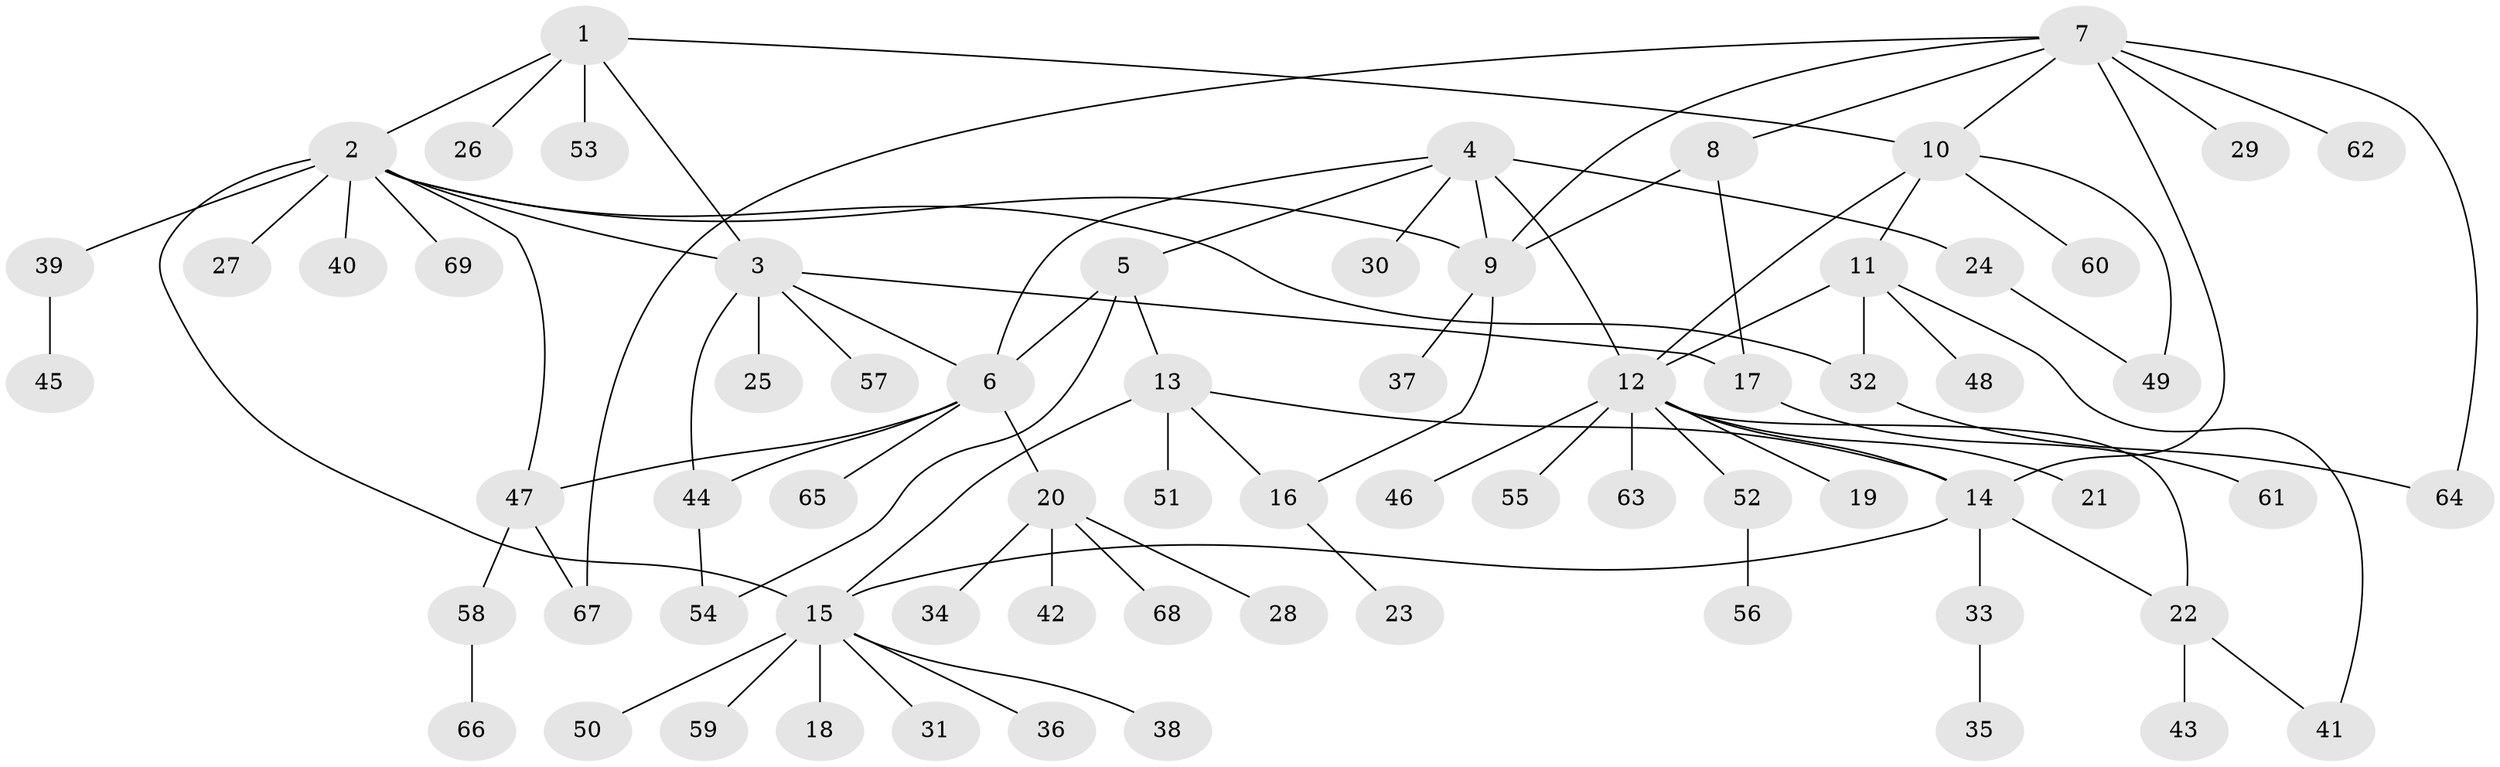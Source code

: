// Generated by graph-tools (version 1.1) at 2025/37/03/09/25 02:37:38]
// undirected, 69 vertices, 90 edges
graph export_dot {
graph [start="1"]
  node [color=gray90,style=filled];
  1;
  2;
  3;
  4;
  5;
  6;
  7;
  8;
  9;
  10;
  11;
  12;
  13;
  14;
  15;
  16;
  17;
  18;
  19;
  20;
  21;
  22;
  23;
  24;
  25;
  26;
  27;
  28;
  29;
  30;
  31;
  32;
  33;
  34;
  35;
  36;
  37;
  38;
  39;
  40;
  41;
  42;
  43;
  44;
  45;
  46;
  47;
  48;
  49;
  50;
  51;
  52;
  53;
  54;
  55;
  56;
  57;
  58;
  59;
  60;
  61;
  62;
  63;
  64;
  65;
  66;
  67;
  68;
  69;
  1 -- 2;
  1 -- 3;
  1 -- 10;
  1 -- 26;
  1 -- 53;
  2 -- 3;
  2 -- 9;
  2 -- 15;
  2 -- 27;
  2 -- 32;
  2 -- 39;
  2 -- 40;
  2 -- 47;
  2 -- 69;
  3 -- 6;
  3 -- 17;
  3 -- 25;
  3 -- 44;
  3 -- 57;
  4 -- 5;
  4 -- 6;
  4 -- 9;
  4 -- 12;
  4 -- 24;
  4 -- 30;
  5 -- 6;
  5 -- 13;
  5 -- 54;
  6 -- 20;
  6 -- 44;
  6 -- 47;
  6 -- 65;
  7 -- 8;
  7 -- 9;
  7 -- 10;
  7 -- 14;
  7 -- 29;
  7 -- 62;
  7 -- 64;
  7 -- 67;
  8 -- 9;
  8 -- 17;
  9 -- 16;
  9 -- 37;
  10 -- 11;
  10 -- 12;
  10 -- 49;
  10 -- 60;
  11 -- 12;
  11 -- 32;
  11 -- 41;
  11 -- 48;
  12 -- 14;
  12 -- 19;
  12 -- 21;
  12 -- 22;
  12 -- 46;
  12 -- 52;
  12 -- 55;
  12 -- 63;
  13 -- 14;
  13 -- 15;
  13 -- 16;
  13 -- 51;
  14 -- 15;
  14 -- 22;
  14 -- 33;
  15 -- 18;
  15 -- 31;
  15 -- 36;
  15 -- 38;
  15 -- 50;
  15 -- 59;
  16 -- 23;
  17 -- 61;
  20 -- 28;
  20 -- 34;
  20 -- 42;
  20 -- 68;
  22 -- 41;
  22 -- 43;
  24 -- 49;
  32 -- 64;
  33 -- 35;
  39 -- 45;
  44 -- 54;
  47 -- 58;
  47 -- 67;
  52 -- 56;
  58 -- 66;
}
